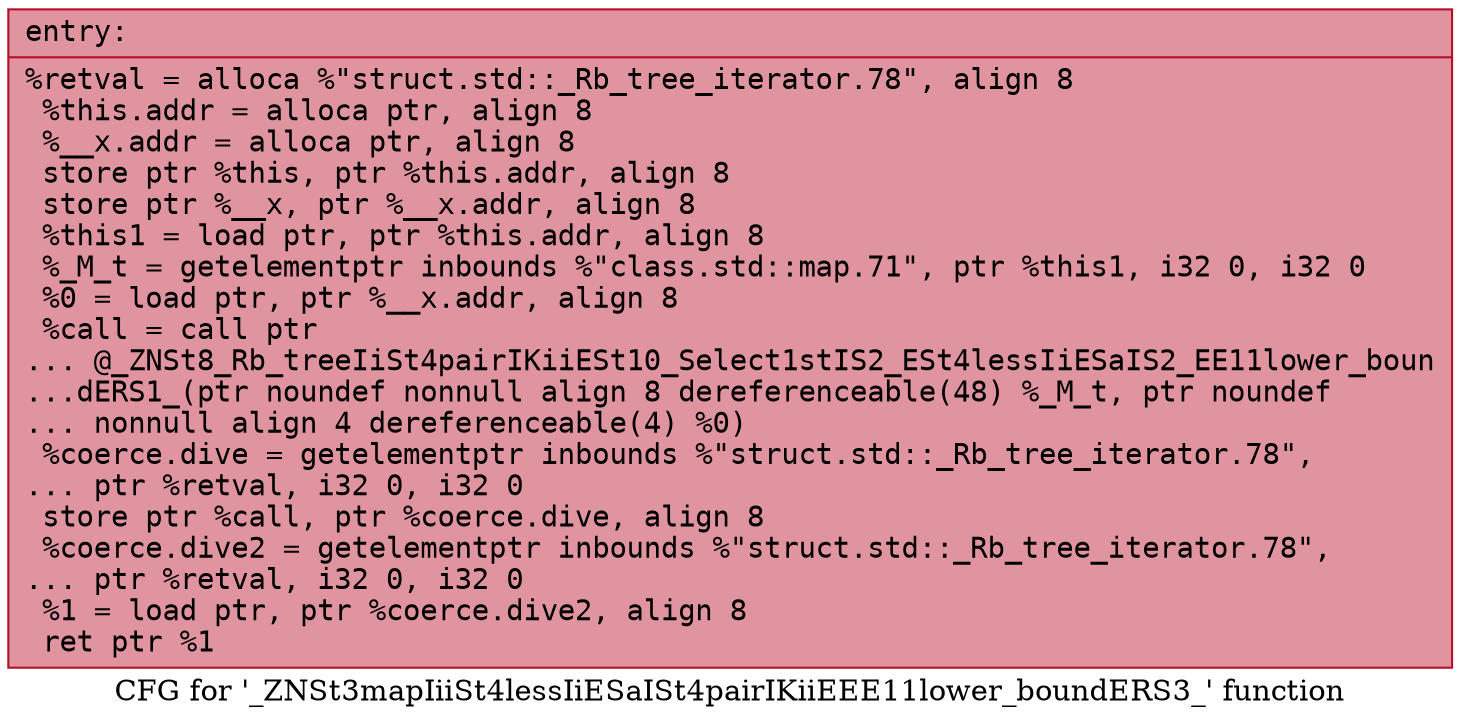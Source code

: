 digraph "CFG for '_ZNSt3mapIiiSt4lessIiESaISt4pairIKiiEEE11lower_boundERS3_' function" {
	label="CFG for '_ZNSt3mapIiiSt4lessIiESaISt4pairIKiiEEE11lower_boundERS3_' function";

	Node0x560dca107b90 [shape=record,color="#b70d28ff", style=filled, fillcolor="#b70d2870" fontname="Courier",label="{entry:\l|  %retval = alloca %\"struct.std::_Rb_tree_iterator.78\", align 8\l  %this.addr = alloca ptr, align 8\l  %__x.addr = alloca ptr, align 8\l  store ptr %this, ptr %this.addr, align 8\l  store ptr %__x, ptr %__x.addr, align 8\l  %this1 = load ptr, ptr %this.addr, align 8\l  %_M_t = getelementptr inbounds %\"class.std::map.71\", ptr %this1, i32 0, i32 0\l  %0 = load ptr, ptr %__x.addr, align 8\l  %call = call ptr\l... @_ZNSt8_Rb_treeIiSt4pairIKiiESt10_Select1stIS2_ESt4lessIiESaIS2_EE11lower_boun\l...dERS1_(ptr noundef nonnull align 8 dereferenceable(48) %_M_t, ptr noundef\l... nonnull align 4 dereferenceable(4) %0)\l  %coerce.dive = getelementptr inbounds %\"struct.std::_Rb_tree_iterator.78\",\l... ptr %retval, i32 0, i32 0\l  store ptr %call, ptr %coerce.dive, align 8\l  %coerce.dive2 = getelementptr inbounds %\"struct.std::_Rb_tree_iterator.78\",\l... ptr %retval, i32 0, i32 0\l  %1 = load ptr, ptr %coerce.dive2, align 8\l  ret ptr %1\l}"];
}
